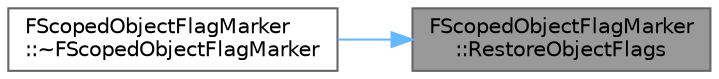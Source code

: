 digraph "FScopedObjectFlagMarker::RestoreObjectFlags"
{
 // INTERACTIVE_SVG=YES
 // LATEX_PDF_SIZE
  bgcolor="transparent";
  edge [fontname=Helvetica,fontsize=10,labelfontname=Helvetica,labelfontsize=10];
  node [fontname=Helvetica,fontsize=10,shape=box,height=0.2,width=0.4];
  rankdir="RL";
  Node1 [id="Node000001",label="FScopedObjectFlagMarker\l::RestoreObjectFlags",height=0.2,width=0.4,color="gray40", fillcolor="grey60", style="filled", fontcolor="black",tooltip="Restores the object flags for all objects from the tracking array."];
  Node1 -> Node2 [id="edge1_Node000001_Node000002",dir="back",color="steelblue1",style="solid",tooltip=" "];
  Node2 [id="Node000002",label="FScopedObjectFlagMarker\l::~FScopedObjectFlagMarker",height=0.2,width=0.4,color="grey40", fillcolor="white", style="filled",URL="$df/d1e/classFScopedObjectFlagMarker.html#aec8653ca47a085f50bf26b2a14bc6034",tooltip="Destructor."];
}
